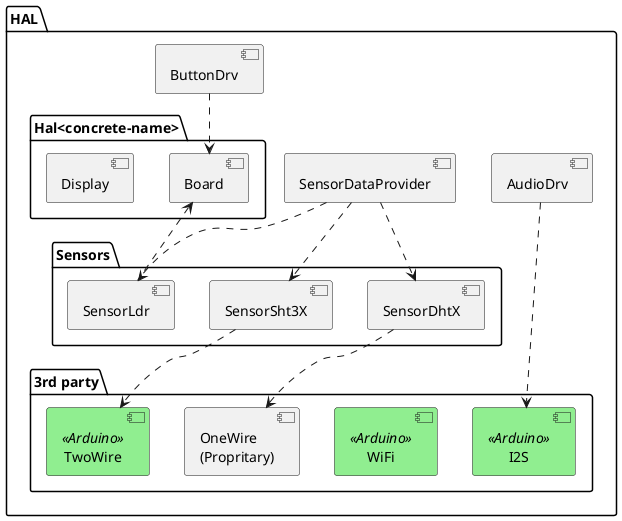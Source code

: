 @startuml hal_layer

skinparam component {
    BackgroundColor<<Arduino>> Lightgreen
    BackgroundColor<<Future>> White
}

package "HAL" {

    component "AudioDrv" as audioDrv
    component "SensorDataProvider" as sensorDataProvider
    component "ButtonDrv" as buttonDrv

    package "Hal<concrete-name>" {
        component "Display" as display
        component "Board" as board
    }

    package "3rd party" as hal3rdParty {

        component "TwoWire" <<Arduino>> as twoWire
        component "WiFi" <<Arduino>> as wifi
        component "OneWire\n(Propritary)" as oneWire
        component "I2S" <<Arduino>> as i2s
    }

    package Sensors {
        component "SensorDhtX" as sensorDhtX
        component "SensorLdr" as sensorLdr
        component "SensorSht3X" as sensorSht3X
    }

    audioDrv ...> i2s
    sensorDataProvider ..> sensorSht3X
    sensorDataProvider ..> sensorDhtX
    sensorDataProvider ..> sensorLdr
    buttonDrv ..> board

    sensorSht3X ..> twoWire
    sensorDhtX ..> oneWire
    sensorLdr .u.> board
}

@enduml